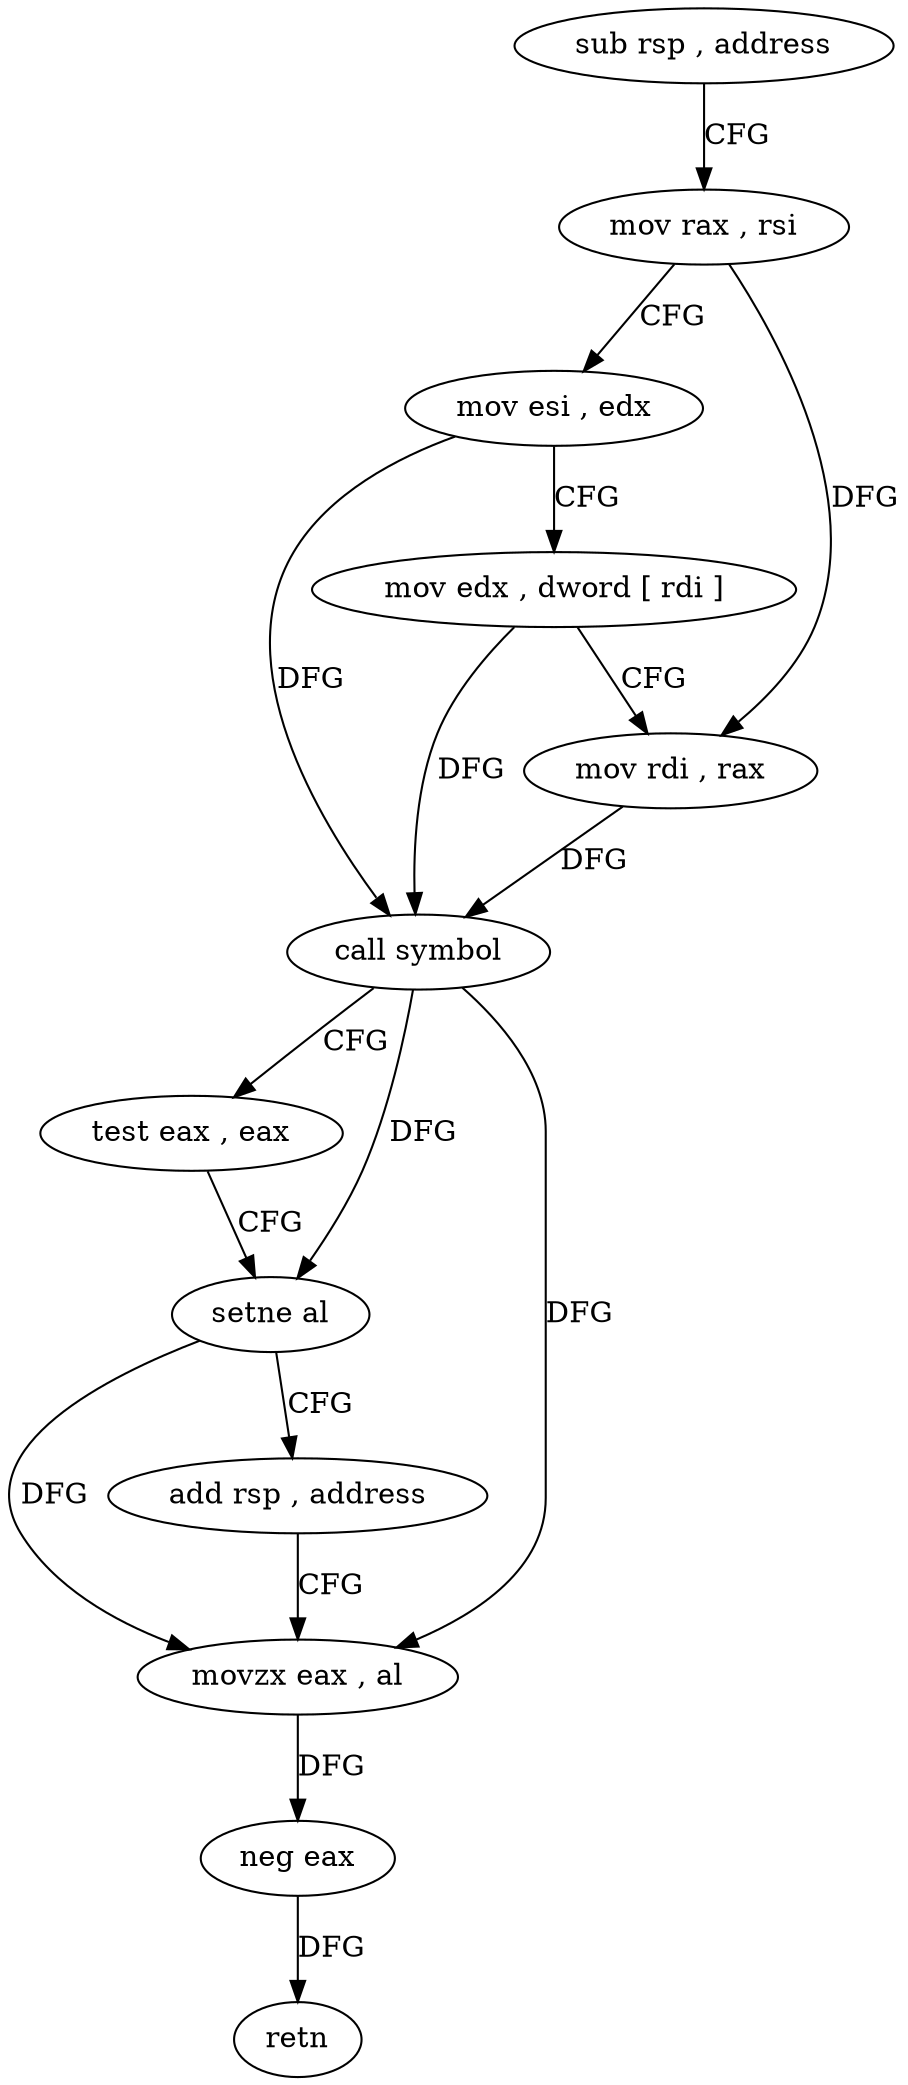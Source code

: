 digraph "func" {
"155952" [label = "sub rsp , address" ]
"155956" [label = "mov rax , rsi" ]
"155959" [label = "mov esi , edx" ]
"155961" [label = "mov edx , dword [ rdi ]" ]
"155963" [label = "mov rdi , rax" ]
"155966" [label = "call symbol" ]
"155971" [label = "test eax , eax" ]
"155973" [label = "setne al" ]
"155976" [label = "add rsp , address" ]
"155980" [label = "movzx eax , al" ]
"155983" [label = "neg eax" ]
"155985" [label = "retn" ]
"155952" -> "155956" [ label = "CFG" ]
"155956" -> "155959" [ label = "CFG" ]
"155956" -> "155963" [ label = "DFG" ]
"155959" -> "155961" [ label = "CFG" ]
"155959" -> "155966" [ label = "DFG" ]
"155961" -> "155963" [ label = "CFG" ]
"155961" -> "155966" [ label = "DFG" ]
"155963" -> "155966" [ label = "DFG" ]
"155966" -> "155971" [ label = "CFG" ]
"155966" -> "155973" [ label = "DFG" ]
"155966" -> "155980" [ label = "DFG" ]
"155971" -> "155973" [ label = "CFG" ]
"155973" -> "155976" [ label = "CFG" ]
"155973" -> "155980" [ label = "DFG" ]
"155976" -> "155980" [ label = "CFG" ]
"155980" -> "155983" [ label = "DFG" ]
"155983" -> "155985" [ label = "DFG" ]
}
